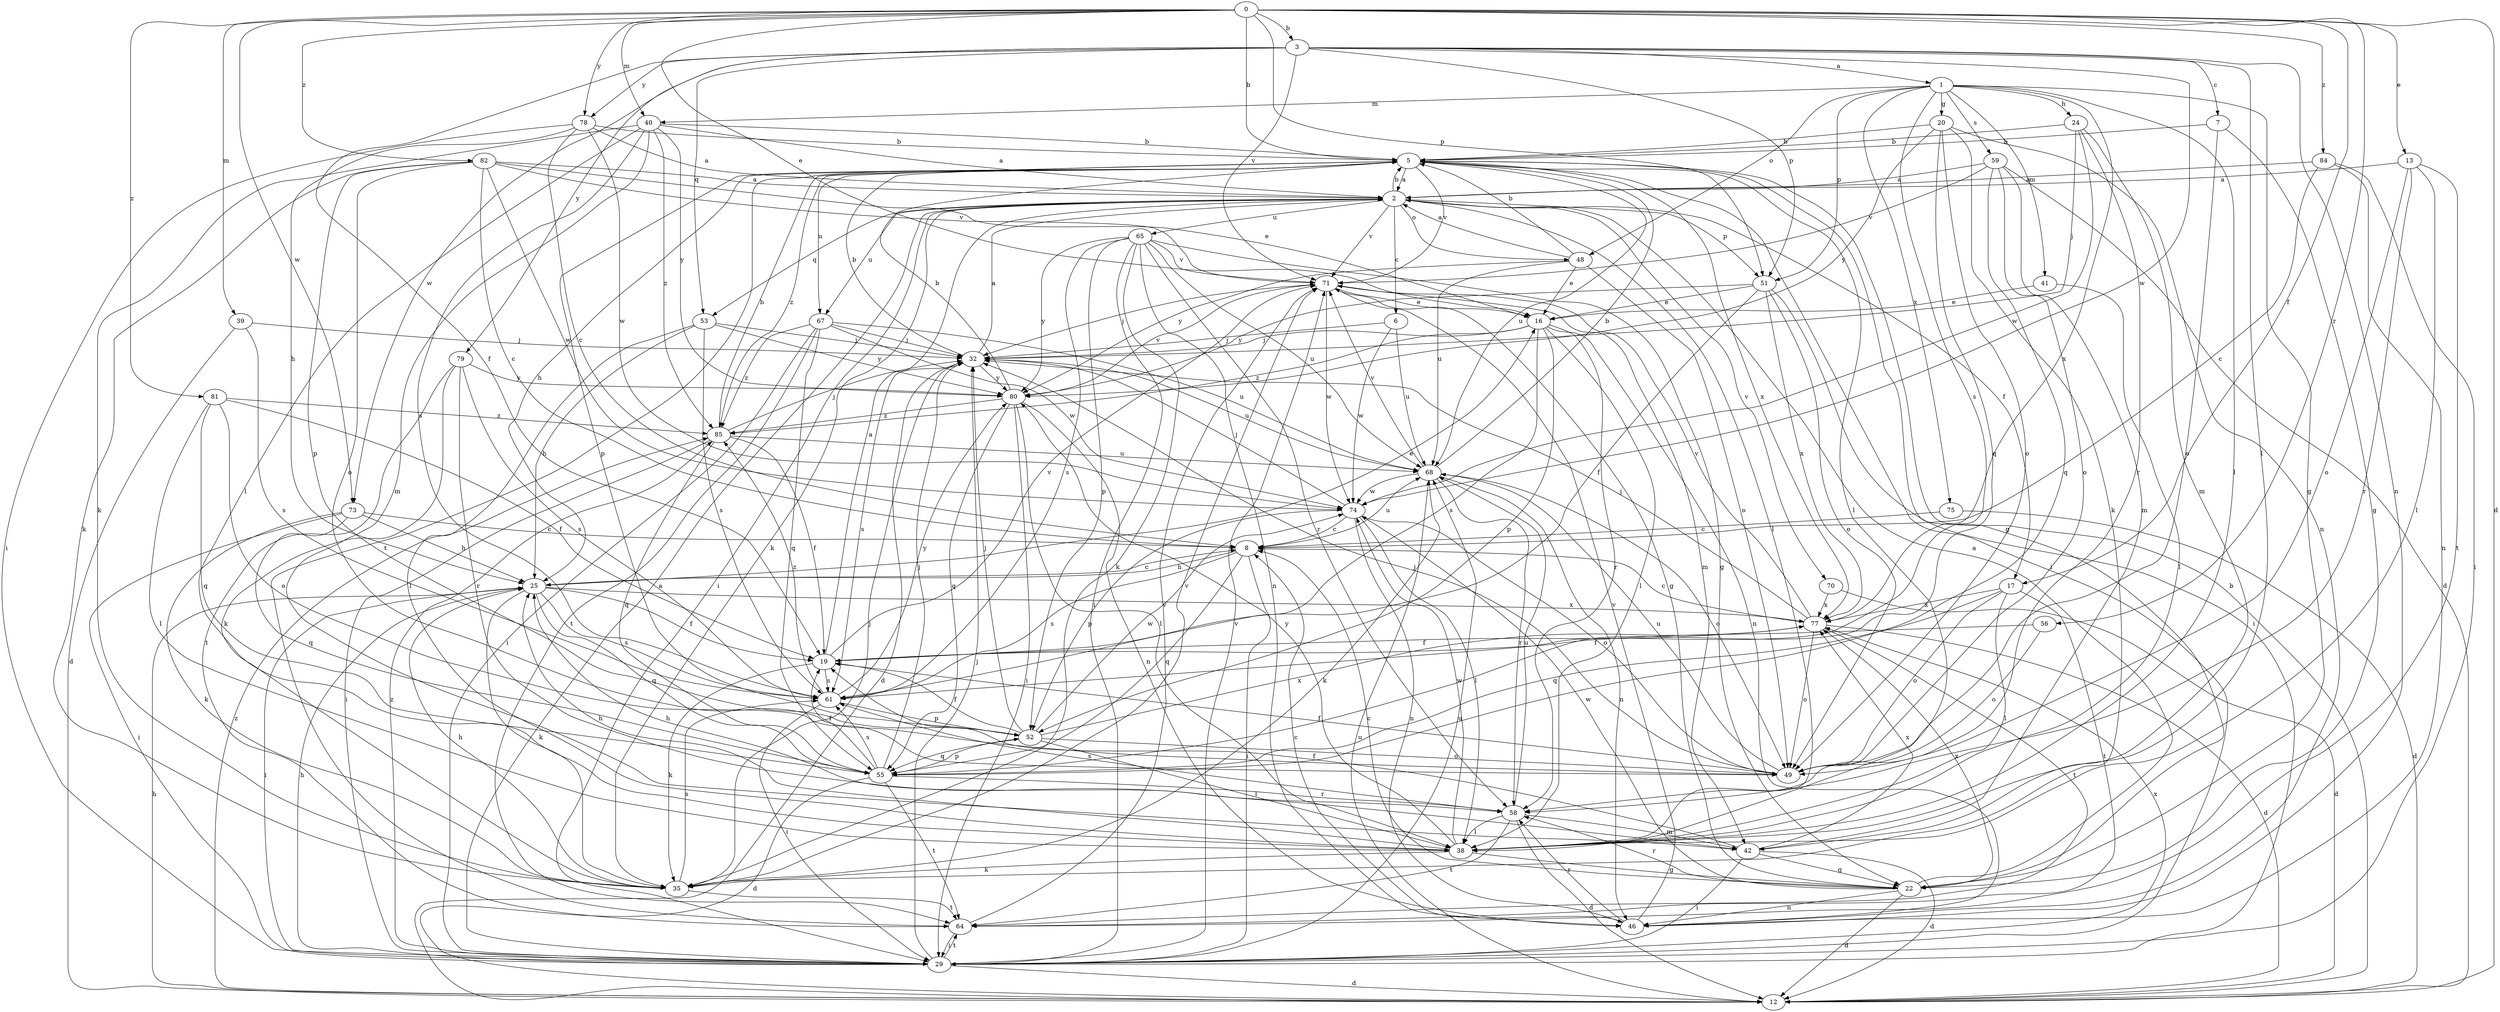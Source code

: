 strict digraph  {
0;
1;
2;
3;
5;
6;
7;
8;
12;
13;
16;
17;
19;
20;
22;
24;
25;
29;
32;
35;
38;
39;
40;
41;
42;
46;
48;
49;
51;
52;
53;
55;
56;
58;
59;
61;
64;
65;
67;
68;
70;
71;
73;
74;
75;
77;
78;
79;
80;
81;
82;
84;
85;
0 -> 3  [label=b];
0 -> 5  [label=b];
0 -> 12  [label=d];
0 -> 13  [label=e];
0 -> 16  [label=e];
0 -> 17  [label=f];
0 -> 39  [label=m];
0 -> 40  [label=m];
0 -> 51  [label=p];
0 -> 56  [label=r];
0 -> 73  [label=w];
0 -> 78  [label=y];
0 -> 81  [label=z];
0 -> 82  [label=z];
0 -> 84  [label=z];
1 -> 20  [label=g];
1 -> 22  [label=g];
1 -> 24  [label=h];
1 -> 38  [label=l];
1 -> 40  [label=m];
1 -> 41  [label=m];
1 -> 48  [label=o];
1 -> 51  [label=p];
1 -> 59  [label=s];
1 -> 61  [label=s];
1 -> 75  [label=x];
1 -> 77  [label=x];
2 -> 5  [label=b];
2 -> 6  [label=c];
2 -> 17  [label=f];
2 -> 29  [label=i];
2 -> 35  [label=k];
2 -> 38  [label=l];
2 -> 48  [label=o];
2 -> 51  [label=p];
2 -> 53  [label=q];
2 -> 65  [label=u];
2 -> 67  [label=u];
2 -> 70  [label=v];
2 -> 71  [label=v];
3 -> 1  [label=a];
3 -> 7  [label=c];
3 -> 19  [label=f];
3 -> 38  [label=l];
3 -> 46  [label=n];
3 -> 51  [label=p];
3 -> 53  [label=q];
3 -> 71  [label=v];
3 -> 73  [label=w];
3 -> 74  [label=w];
3 -> 78  [label=y];
3 -> 79  [label=y];
5 -> 2  [label=a];
5 -> 22  [label=g];
5 -> 25  [label=h];
5 -> 29  [label=i];
5 -> 38  [label=l];
5 -> 52  [label=p];
5 -> 64  [label=t];
5 -> 67  [label=u];
5 -> 68  [label=u];
5 -> 71  [label=v];
5 -> 77  [label=x];
5 -> 85  [label=z];
6 -> 32  [label=j];
6 -> 68  [label=u];
6 -> 74  [label=w];
7 -> 5  [label=b];
7 -> 22  [label=g];
7 -> 49  [label=o];
8 -> 25  [label=h];
8 -> 29  [label=i];
8 -> 55  [label=q];
8 -> 61  [label=s];
8 -> 68  [label=u];
12 -> 5  [label=b];
12 -> 25  [label=h];
12 -> 68  [label=u];
12 -> 85  [label=z];
13 -> 2  [label=a];
13 -> 38  [label=l];
13 -> 49  [label=o];
13 -> 58  [label=r];
13 -> 64  [label=t];
16 -> 32  [label=j];
16 -> 38  [label=l];
16 -> 46  [label=n];
16 -> 52  [label=p];
16 -> 58  [label=r];
16 -> 61  [label=s];
16 -> 85  [label=z];
17 -> 38  [label=l];
17 -> 49  [label=o];
17 -> 55  [label=q];
17 -> 64  [label=t];
17 -> 77  [label=x];
19 -> 2  [label=a];
19 -> 35  [label=k];
19 -> 61  [label=s];
19 -> 71  [label=v];
20 -> 5  [label=b];
20 -> 35  [label=k];
20 -> 46  [label=n];
20 -> 49  [label=o];
20 -> 55  [label=q];
20 -> 80  [label=y];
22 -> 2  [label=a];
22 -> 8  [label=c];
22 -> 12  [label=d];
22 -> 46  [label=n];
22 -> 58  [label=r];
22 -> 74  [label=w];
22 -> 77  [label=x];
24 -> 5  [label=b];
24 -> 32  [label=j];
24 -> 42  [label=m];
24 -> 58  [label=r];
24 -> 74  [label=w];
25 -> 8  [label=c];
25 -> 16  [label=e];
25 -> 19  [label=f];
25 -> 29  [label=i];
25 -> 35  [label=k];
25 -> 55  [label=q];
25 -> 61  [label=s];
25 -> 77  [label=x];
29 -> 2  [label=a];
29 -> 12  [label=d];
29 -> 25  [label=h];
29 -> 32  [label=j];
29 -> 64  [label=t];
29 -> 68  [label=u];
29 -> 71  [label=v];
29 -> 77  [label=x];
29 -> 85  [label=z];
32 -> 2  [label=a];
32 -> 5  [label=b];
32 -> 12  [label=d];
32 -> 61  [label=s];
32 -> 68  [label=u];
32 -> 80  [label=y];
35 -> 25  [label=h];
35 -> 32  [label=j];
35 -> 61  [label=s];
35 -> 64  [label=t];
35 -> 71  [label=v];
38 -> 22  [label=g];
38 -> 25  [label=h];
38 -> 35  [label=k];
38 -> 74  [label=w];
38 -> 80  [label=y];
39 -> 12  [label=d];
39 -> 32  [label=j];
39 -> 61  [label=s];
40 -> 2  [label=a];
40 -> 5  [label=b];
40 -> 35  [label=k];
40 -> 38  [label=l];
40 -> 42  [label=m];
40 -> 61  [label=s];
40 -> 80  [label=y];
40 -> 85  [label=z];
41 -> 16  [label=e];
41 -> 38  [label=l];
42 -> 12  [label=d];
42 -> 19  [label=f];
42 -> 22  [label=g];
42 -> 25  [label=h];
42 -> 29  [label=i];
42 -> 77  [label=x];
46 -> 8  [label=c];
46 -> 58  [label=r];
46 -> 71  [label=v];
48 -> 2  [label=a];
48 -> 5  [label=b];
48 -> 16  [label=e];
48 -> 49  [label=o];
48 -> 68  [label=u];
48 -> 80  [label=y];
49 -> 19  [label=f];
49 -> 32  [label=j];
49 -> 68  [label=u];
51 -> 16  [label=e];
51 -> 19  [label=f];
51 -> 29  [label=i];
51 -> 49  [label=o];
51 -> 77  [label=x];
51 -> 80  [label=y];
52 -> 19  [label=f];
52 -> 32  [label=j];
52 -> 38  [label=l];
52 -> 49  [label=o];
52 -> 55  [label=q];
52 -> 74  [label=w];
52 -> 77  [label=x];
53 -> 25  [label=h];
53 -> 32  [label=j];
53 -> 38  [label=l];
53 -> 61  [label=s];
53 -> 80  [label=y];
55 -> 12  [label=d];
55 -> 19  [label=f];
55 -> 32  [label=j];
55 -> 52  [label=p];
55 -> 58  [label=r];
55 -> 61  [label=s];
55 -> 64  [label=t];
56 -> 19  [label=f];
56 -> 49  [label=o];
58 -> 12  [label=d];
58 -> 38  [label=l];
58 -> 42  [label=m];
58 -> 61  [label=s];
58 -> 64  [label=t];
58 -> 68  [label=u];
59 -> 2  [label=a];
59 -> 12  [label=d];
59 -> 42  [label=m];
59 -> 49  [label=o];
59 -> 55  [label=q];
59 -> 71  [label=v];
61 -> 29  [label=i];
61 -> 52  [label=p];
61 -> 80  [label=y];
61 -> 85  [label=z];
64 -> 29  [label=i];
64 -> 71  [label=v];
65 -> 22  [label=g];
65 -> 29  [label=i];
65 -> 35  [label=k];
65 -> 46  [label=n];
65 -> 52  [label=p];
65 -> 58  [label=r];
65 -> 61  [label=s];
65 -> 68  [label=u];
65 -> 71  [label=v];
65 -> 80  [label=y];
67 -> 29  [label=i];
67 -> 32  [label=j];
67 -> 55  [label=q];
67 -> 64  [label=t];
67 -> 68  [label=u];
67 -> 74  [label=w];
67 -> 85  [label=z];
68 -> 5  [label=b];
68 -> 35  [label=k];
68 -> 46  [label=n];
68 -> 49  [label=o];
68 -> 58  [label=r];
68 -> 71  [label=v];
68 -> 74  [label=w];
70 -> 12  [label=d];
70 -> 77  [label=x];
71 -> 16  [label=e];
71 -> 22  [label=g];
71 -> 32  [label=j];
71 -> 42  [label=m];
71 -> 74  [label=w];
73 -> 8  [label=c];
73 -> 25  [label=h];
73 -> 29  [label=i];
73 -> 35  [label=k];
73 -> 55  [label=q];
74 -> 8  [label=c];
74 -> 32  [label=j];
74 -> 38  [label=l];
74 -> 46  [label=n];
74 -> 49  [label=o];
74 -> 52  [label=p];
75 -> 8  [label=c];
75 -> 12  [label=d];
77 -> 8  [label=c];
77 -> 12  [label=d];
77 -> 19  [label=f];
77 -> 32  [label=j];
77 -> 49  [label=o];
77 -> 64  [label=t];
77 -> 71  [label=v];
78 -> 2  [label=a];
78 -> 5  [label=b];
78 -> 8  [label=c];
78 -> 25  [label=h];
78 -> 29  [label=i];
78 -> 74  [label=w];
79 -> 35  [label=k];
79 -> 58  [label=r];
79 -> 61  [label=s];
79 -> 64  [label=t];
79 -> 80  [label=y];
80 -> 5  [label=b];
80 -> 29  [label=i];
80 -> 38  [label=l];
80 -> 46  [label=n];
80 -> 55  [label=q];
80 -> 71  [label=v];
80 -> 85  [label=z];
81 -> 19  [label=f];
81 -> 38  [label=l];
81 -> 49  [label=o];
81 -> 55  [label=q];
81 -> 85  [label=z];
82 -> 2  [label=a];
82 -> 8  [label=c];
82 -> 16  [label=e];
82 -> 35  [label=k];
82 -> 49  [label=o];
82 -> 52  [label=p];
82 -> 71  [label=v];
82 -> 74  [label=w];
84 -> 2  [label=a];
84 -> 8  [label=c];
84 -> 29  [label=i];
84 -> 46  [label=n];
85 -> 5  [label=b];
85 -> 19  [label=f];
85 -> 29  [label=i];
85 -> 32  [label=j];
85 -> 55  [label=q];
85 -> 68  [label=u];
}
